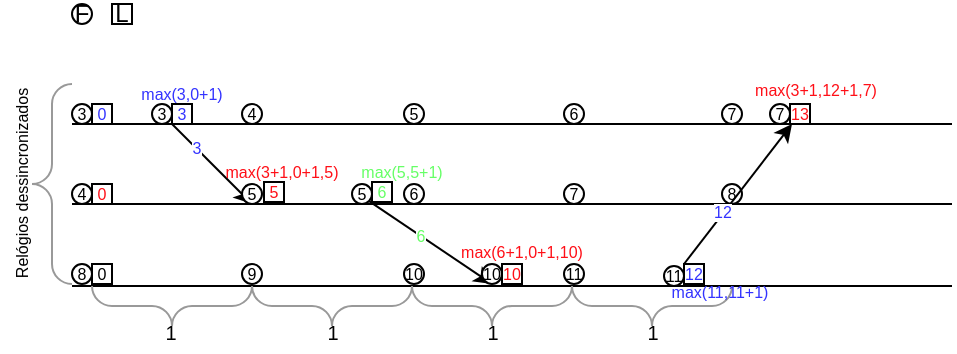 <mxfile version="13.9.9" type="device"><diagram id="EYl9uHhXrPWFu48uMFSh" name="Page-1"><mxGraphModel dx="527" dy="28" grid="1" gridSize="10" guides="1" tooltips="1" connect="1" arrows="1" fold="1" page="1" pageScale="1" pageWidth="583" pageHeight="413" math="0" shadow="0"><root><mxCell id="0"/><mxCell id="1" parent="0"/><mxCell id="NyZuNyb7u_AdjGXBYhZb-1" value="" style="endArrow=none;html=1;fontSize=8;" edge="1" parent="1"><mxGeometry width="50" height="50" relative="1" as="geometry"><mxPoint x="40" y="480" as="sourcePoint"/><mxPoint x="480" y="480" as="targetPoint"/></mxGeometry></mxCell><mxCell id="NyZuNyb7u_AdjGXBYhZb-2" value="" style="endArrow=none;html=1;fontSize=8;" edge="1" parent="1"><mxGeometry width="50" height="50" relative="1" as="geometry"><mxPoint x="40" y="520" as="sourcePoint"/><mxPoint x="480" y="520" as="targetPoint"/></mxGeometry></mxCell><mxCell id="NyZuNyb7u_AdjGXBYhZb-4" value="" style="endArrow=none;html=1;fontSize=8;" edge="1" parent="1"><mxGeometry width="50" height="50" relative="1" as="geometry"><mxPoint x="40" y="561" as="sourcePoint"/><mxPoint x="480" y="561" as="targetPoint"/></mxGeometry></mxCell><mxCell id="NyZuNyb7u_AdjGXBYhZb-6" value="F" style="ellipse;whiteSpace=wrap;html=1;aspect=fixed;" vertex="1" parent="1"><mxGeometry x="40" y="420" width="10" height="10" as="geometry"/></mxCell><mxCell id="NyZuNyb7u_AdjGXBYhZb-7" value="L" style="whiteSpace=wrap;html=1;aspect=fixed;" vertex="1" parent="1"><mxGeometry x="60" y="420" width="10" height="10" as="geometry"/></mxCell><mxCell id="NyZuNyb7u_AdjGXBYhZb-8" value="3" style="ellipse;whiteSpace=wrap;html=1;aspect=fixed;fontSize=8;" vertex="1" parent="1"><mxGeometry x="40" y="470" width="10" height="10" as="geometry"/></mxCell><mxCell id="NyZuNyb7u_AdjGXBYhZb-9" value="&lt;font color=&quot;#3333ff&quot; style=&quot;font-size: 8px;&quot;&gt;0&lt;/font&gt;" style="whiteSpace=wrap;html=1;aspect=fixed;fontSize=8;" vertex="1" parent="1"><mxGeometry x="50" y="470" width="10" height="10" as="geometry"/></mxCell><mxCell id="NyZuNyb7u_AdjGXBYhZb-10" value="" style="endArrow=classic;html=1;entryX=0.5;entryY=1;entryDx=0;entryDy=0;fontSize=8;" edge="1" parent="1" target="NyZuNyb7u_AdjGXBYhZb-24"><mxGeometry width="50" height="50" relative="1" as="geometry"><mxPoint x="90" y="480" as="sourcePoint"/><mxPoint x="120" y="520" as="targetPoint"/></mxGeometry></mxCell><mxCell id="NyZuNyb7u_AdjGXBYhZb-63" value="&lt;font color=&quot;#3333ff&quot; style=&quot;font-size: 8px;&quot;&gt;3&lt;/font&gt;" style="edgeLabel;html=1;align=center;verticalAlign=middle;resizable=0;points=[];fontSize=8;fontColor=#FF0F17;" vertex="1" connectable="0" parent="NyZuNyb7u_AdjGXBYhZb-10"><mxGeometry x="-0.437" relative="1" as="geometry"><mxPoint as="offset"/></mxGeometry></mxCell><mxCell id="NyZuNyb7u_AdjGXBYhZb-11" value="4" style="ellipse;whiteSpace=wrap;html=1;aspect=fixed;fontSize=8;" vertex="1" parent="1"><mxGeometry x="40" y="510" width="10" height="10" as="geometry"/></mxCell><mxCell id="NyZuNyb7u_AdjGXBYhZb-12" value="&lt;font color=&quot;#ff0f17&quot; style=&quot;font-size: 8px;&quot;&gt;0&lt;/font&gt;" style="whiteSpace=wrap;html=1;aspect=fixed;fontSize=8;" vertex="1" parent="1"><mxGeometry x="50" y="510" width="10" height="10" as="geometry"/></mxCell><mxCell id="NyZuNyb7u_AdjGXBYhZb-17" value="8" style="ellipse;whiteSpace=wrap;html=1;aspect=fixed;fontSize=8;" vertex="1" parent="1"><mxGeometry x="40" y="550" width="10" height="10" as="geometry"/></mxCell><mxCell id="NyZuNyb7u_AdjGXBYhZb-18" value="0" style="whiteSpace=wrap;html=1;aspect=fixed;fontSize=8;" vertex="1" parent="1"><mxGeometry x="50" y="550" width="10" height="10" as="geometry"/></mxCell><mxCell id="NyZuNyb7u_AdjGXBYhZb-19" value="" style="labelPosition=right;align=left;strokeWidth=1;shape=mxgraph.mockup.markup.curlyBrace;html=1;shadow=0;dashed=0;strokeColor=#999999;direction=north;fontSize=8;" vertex="1" parent="1"><mxGeometry x="20" y="460" width="20" height="100" as="geometry"/></mxCell><mxCell id="NyZuNyb7u_AdjGXBYhZb-20" value="Relógios dessincronizados" style="text;html=1;align=center;verticalAlign=middle;resizable=0;points=[];autosize=1;rotation=-90;fontSize=8;" vertex="1" parent="1"><mxGeometry x="-40" y="500" width="110" height="20" as="geometry"/></mxCell><mxCell id="NyZuNyb7u_AdjGXBYhZb-24" value="5" style="ellipse;whiteSpace=wrap;html=1;aspect=fixed;fontSize=8;" vertex="1" parent="1"><mxGeometry x="125" y="510" width="10" height="10" as="geometry"/></mxCell><mxCell id="NyZuNyb7u_AdjGXBYhZb-25" value="5" style="whiteSpace=wrap;html=1;aspect=fixed;fontColor=#FF0F17;fontSize=8;" vertex="1" parent="1"><mxGeometry x="136" y="509" width="10" height="10" as="geometry"/></mxCell><mxCell id="NyZuNyb7u_AdjGXBYhZb-26" value="" style="verticalLabelPosition=bottom;shadow=0;dashed=0;align=center;html=1;verticalAlign=top;strokeWidth=1;shape=mxgraph.mockup.markup.curlyBrace;strokeColor=#999999;fontSize=8;rotation=-180;" vertex="1" parent="1"><mxGeometry x="50" y="561" width="80" height="20" as="geometry"/></mxCell><mxCell id="NyZuNyb7u_AdjGXBYhZb-27" value="1" style="text;html=1;align=center;verticalAlign=middle;resizable=0;points=[];autosize=1;fontSize=10;" vertex="1" parent="1"><mxGeometry x="79" y="574" width="20" height="20" as="geometry"/></mxCell><mxCell id="NyZuNyb7u_AdjGXBYhZb-28" value="&lt;font color=&quot;#3333ff&quot; style=&quot;font-size: 8px;&quot;&gt;max(3,0+1)&lt;/font&gt;" style="text;html=1;strokeColor=none;fillColor=none;align=center;verticalAlign=middle;whiteSpace=wrap;rounded=0;fontSize=8;" vertex="1" parent="1"><mxGeometry x="60" y="460" width="70" height="10" as="geometry"/></mxCell><mxCell id="NyZuNyb7u_AdjGXBYhZb-29" value="max(3+1,0+1,5)" style="text;html=1;strokeColor=none;fillColor=none;align=center;verticalAlign=middle;whiteSpace=wrap;rounded=0;fontSize=8;fontColor=#FF0F17;" vertex="1" parent="1"><mxGeometry x="110" y="499" width="70" height="10" as="geometry"/></mxCell><mxCell id="NyZuNyb7u_AdjGXBYhZb-30" value="" style="verticalLabelPosition=bottom;shadow=0;dashed=0;align=center;html=1;verticalAlign=top;strokeWidth=1;shape=mxgraph.mockup.markup.curlyBrace;strokeColor=#999999;fontSize=8;rotation=-180;" vertex="1" parent="1"><mxGeometry x="130" y="561" width="80" height="20" as="geometry"/></mxCell><mxCell id="NyZuNyb7u_AdjGXBYhZb-31" value="1" style="text;html=1;align=center;verticalAlign=middle;resizable=0;points=[];autosize=1;fontSize=10;" vertex="1" parent="1"><mxGeometry x="160" y="574" width="20" height="20" as="geometry"/></mxCell><mxCell id="NyZuNyb7u_AdjGXBYhZb-32" value="" style="verticalLabelPosition=bottom;shadow=0;dashed=0;align=center;html=1;verticalAlign=top;strokeWidth=1;shape=mxgraph.mockup.markup.curlyBrace;strokeColor=#999999;fontSize=8;rotation=-180;" vertex="1" parent="1"><mxGeometry x="210" y="561" width="80" height="20" as="geometry"/></mxCell><mxCell id="NyZuNyb7u_AdjGXBYhZb-33" value="1" style="text;html=1;align=center;verticalAlign=middle;resizable=0;points=[];autosize=1;fontSize=10;" vertex="1" parent="1"><mxGeometry x="240" y="574" width="20" height="20" as="geometry"/></mxCell><mxCell id="NyZuNyb7u_AdjGXBYhZb-34" value="" style="verticalLabelPosition=bottom;shadow=0;dashed=0;align=center;html=1;verticalAlign=top;strokeWidth=1;shape=mxgraph.mockup.markup.curlyBrace;strokeColor=#999999;fontSize=8;rotation=-180;" vertex="1" parent="1"><mxGeometry x="290" y="561" width="80" height="20" as="geometry"/></mxCell><mxCell id="NyZuNyb7u_AdjGXBYhZb-35" value="1" style="text;html=1;align=center;verticalAlign=middle;resizable=0;points=[];autosize=1;fontSize=10;" vertex="1" parent="1"><mxGeometry x="320" y="574" width="20" height="20" as="geometry"/></mxCell><mxCell id="NyZuNyb7u_AdjGXBYhZb-36" value="" style="endArrow=classic;html=1;fontSize=8;exitX=1;exitY=1;exitDx=0;exitDy=0;" edge="1" parent="1" source="NyZuNyb7u_AdjGXBYhZb-64"><mxGeometry width="50" height="50" relative="1" as="geometry"><mxPoint x="173" y="520" as="sourcePoint"/><mxPoint x="250" y="560" as="targetPoint"/></mxGeometry></mxCell><mxCell id="NyZuNyb7u_AdjGXBYhZb-73" value="&lt;font color=&quot;#66ff66&quot;&gt;6&lt;/font&gt;" style="edgeLabel;html=1;align=center;verticalAlign=middle;resizable=0;points=[];fontSize=8;fontColor=#FF0F17;" vertex="1" connectable="0" parent="NyZuNyb7u_AdjGXBYhZb-36"><mxGeometry x="-0.16" relative="1" as="geometry"><mxPoint as="offset"/></mxGeometry></mxCell><mxCell id="NyZuNyb7u_AdjGXBYhZb-37" value="10" style="ellipse;whiteSpace=wrap;html=1;aspect=fixed;fontSize=8;" vertex="1" parent="1"><mxGeometry x="206" y="550" width="10" height="10" as="geometry"/></mxCell><mxCell id="NyZuNyb7u_AdjGXBYhZb-38" value="&lt;font color=&quot;#ff0f17&quot; style=&quot;font-size: 8px&quot;&gt;10&lt;/font&gt;" style="whiteSpace=wrap;html=1;aspect=fixed;fontSize=8;" vertex="1" parent="1"><mxGeometry x="255" y="550" width="10" height="10" as="geometry"/></mxCell><mxCell id="NyZuNyb7u_AdjGXBYhZb-43" value="&lt;font style=&quot;font-size: 8px&quot; color=&quot;#3333ff&quot;&gt;12&lt;/font&gt;" style="whiteSpace=wrap;html=1;aspect=fixed;fontSize=8;" vertex="1" parent="1"><mxGeometry x="346" y="550" width="10" height="10" as="geometry"/></mxCell><mxCell id="NyZuNyb7u_AdjGXBYhZb-52" value="max(3+1,12+1,7)" style="text;html=1;strokeColor=none;fillColor=none;align=center;verticalAlign=middle;whiteSpace=wrap;rounded=0;fontSize=8;fontColor=#FF0F17;" vertex="1" parent="1"><mxGeometry x="376.5" y="460" width="70" height="5" as="geometry"/></mxCell><mxCell id="NyZuNyb7u_AdjGXBYhZb-45" value="&lt;font color=&quot;#3333ff&quot;&gt;max(11,11+1)&lt;/font&gt;" style="text;html=1;strokeColor=none;fillColor=none;align=center;verticalAlign=middle;whiteSpace=wrap;rounded=0;fontSize=8;fontColor=#FF0F17;" vertex="1" parent="1"><mxGeometry x="329" y="557" width="70" height="14" as="geometry"/></mxCell><mxCell id="NyZuNyb7u_AdjGXBYhZb-40" value="max(6+1,0+1,10)" style="text;html=1;strokeColor=none;fillColor=none;align=center;verticalAlign=middle;whiteSpace=wrap;rounded=0;fontSize=8;fontColor=#FF0F17;" vertex="1" parent="1"><mxGeometry x="230" y="539" width="70" height="10" as="geometry"/></mxCell><mxCell id="NyZuNyb7u_AdjGXBYhZb-55" value="9" style="ellipse;whiteSpace=wrap;html=1;aspect=fixed;fontSize=8;" vertex="1" parent="1"><mxGeometry x="125" y="550" width="10" height="10" as="geometry"/></mxCell><mxCell id="NyZuNyb7u_AdjGXBYhZb-57" value="5" style="ellipse;whiteSpace=wrap;html=1;aspect=fixed;fontSize=8;" vertex="1" parent="1"><mxGeometry x="206" y="470" width="10" height="10" as="geometry"/></mxCell><mxCell id="NyZuNyb7u_AdjGXBYhZb-58" value="4" style="ellipse;whiteSpace=wrap;html=1;aspect=fixed;fontSize=8;" vertex="1" parent="1"><mxGeometry x="125" y="470" width="10" height="10" as="geometry"/></mxCell><mxCell id="NyZuNyb7u_AdjGXBYhZb-60" value="3" style="ellipse;whiteSpace=wrap;html=1;aspect=fixed;fontSize=8;" vertex="1" parent="1"><mxGeometry x="80" y="470" width="10" height="10" as="geometry"/></mxCell><mxCell id="NyZuNyb7u_AdjGXBYhZb-61" value="&lt;font color=&quot;#3333ff&quot; style=&quot;font-size: 8px;&quot;&gt;3&lt;/font&gt;" style="whiteSpace=wrap;html=1;aspect=fixed;fontSize=8;" vertex="1" parent="1"><mxGeometry x="90" y="470" width="10" height="10" as="geometry"/></mxCell><mxCell id="NyZuNyb7u_AdjGXBYhZb-64" value="5" style="ellipse;whiteSpace=wrap;html=1;aspect=fixed;fontSize=8;" vertex="1" parent="1"><mxGeometry x="180" y="510" width="10" height="10" as="geometry"/></mxCell><mxCell id="NyZuNyb7u_AdjGXBYhZb-65" value="&lt;font color=&quot;#66ff66&quot;&gt;6&lt;/font&gt;" style="whiteSpace=wrap;html=1;aspect=fixed;fontColor=#FF0F17;fontSize=8;" vertex="1" parent="1"><mxGeometry x="190" y="509" width="10" height="10" as="geometry"/></mxCell><mxCell id="NyZuNyb7u_AdjGXBYhZb-66" value="&lt;font color=&quot;#66ff66&quot;&gt;max(5,5+1)&lt;/font&gt;" style="text;html=1;strokeColor=none;fillColor=none;align=center;verticalAlign=middle;whiteSpace=wrap;rounded=0;fontSize=8;fontColor=#FF0F17;" vertex="1" parent="1"><mxGeometry x="170" y="499" width="70" height="10" as="geometry"/></mxCell><mxCell id="NyZuNyb7u_AdjGXBYhZb-70" value="10" style="ellipse;whiteSpace=wrap;html=1;aspect=fixed;fontSize=8;" vertex="1" parent="1"><mxGeometry x="245" y="550" width="10" height="10" as="geometry"/></mxCell><mxCell id="NyZuNyb7u_AdjGXBYhZb-72" value="11" style="ellipse;whiteSpace=wrap;html=1;aspect=fixed;fontSize=8;" vertex="1" parent="1"><mxGeometry x="286" y="550" width="10" height="10" as="geometry"/></mxCell><mxCell id="NyZuNyb7u_AdjGXBYhZb-74" value="6" style="ellipse;whiteSpace=wrap;html=1;aspect=fixed;fontSize=8;" vertex="1" parent="1"><mxGeometry x="206" y="510" width="10" height="10" as="geometry"/></mxCell><mxCell id="NyZuNyb7u_AdjGXBYhZb-75" value="6" style="ellipse;whiteSpace=wrap;html=1;aspect=fixed;fontSize=8;" vertex="1" parent="1"><mxGeometry x="286" y="470" width="10" height="10" as="geometry"/></mxCell><mxCell id="NyZuNyb7u_AdjGXBYhZb-76" value="7" style="ellipse;whiteSpace=wrap;html=1;aspect=fixed;fontSize=8;" vertex="1" parent="1"><mxGeometry x="286" y="510" width="10" height="10" as="geometry"/></mxCell><mxCell id="NyZuNyb7u_AdjGXBYhZb-77" value="7" style="ellipse;whiteSpace=wrap;html=1;aspect=fixed;fontSize=8;" vertex="1" parent="1"><mxGeometry x="365" y="470" width="10" height="10" as="geometry"/></mxCell><mxCell id="NyZuNyb7u_AdjGXBYhZb-78" value="11" style="ellipse;whiteSpace=wrap;html=1;aspect=fixed;fontSize=8;" vertex="1" parent="1"><mxGeometry x="336" y="551" width="10" height="10" as="geometry"/></mxCell><mxCell id="NyZuNyb7u_AdjGXBYhZb-82" value="8" style="ellipse;whiteSpace=wrap;html=1;aspect=fixed;fontSize=8;" vertex="1" parent="1"><mxGeometry x="365" y="510" width="10" height="10" as="geometry"/></mxCell><mxCell id="NyZuNyb7u_AdjGXBYhZb-48" value="" style="endArrow=classic;html=1;fontSize=8;exitX=0;exitY=0;exitDx=0;exitDy=0;" edge="1" parent="1" source="NyZuNyb7u_AdjGXBYhZb-43"><mxGeometry width="50" height="50" relative="1" as="geometry"><mxPoint x="356" y="561" as="sourcePoint"/><mxPoint x="400" y="480" as="targetPoint"/></mxGeometry></mxCell><mxCell id="NyZuNyb7u_AdjGXBYhZb-81" value="&lt;font color=&quot;#3333ff&quot;&gt;12&lt;/font&gt;" style="edgeLabel;html=1;align=center;verticalAlign=middle;resizable=0;points=[];fontSize=8;fontColor=#FF0F17;labelBackgroundColor=#ffffff;" vertex="1" connectable="0" parent="NyZuNyb7u_AdjGXBYhZb-48"><mxGeometry x="-0.271" y="1" relative="1" as="geometry"><mxPoint as="offset"/></mxGeometry></mxCell><mxCell id="NyZuNyb7u_AdjGXBYhZb-83" value="7" style="ellipse;whiteSpace=wrap;html=1;aspect=fixed;fontSize=8;" vertex="1" parent="1"><mxGeometry x="389" y="470" width="10" height="10" as="geometry"/></mxCell><mxCell id="NyZuNyb7u_AdjGXBYhZb-84" value="13" style="whiteSpace=wrap;html=1;aspect=fixed;fontColor=#FF0F17;fontSize=8;" vertex="1" parent="1"><mxGeometry x="399" y="470" width="10" height="10" as="geometry"/></mxCell></root></mxGraphModel></diagram></mxfile>